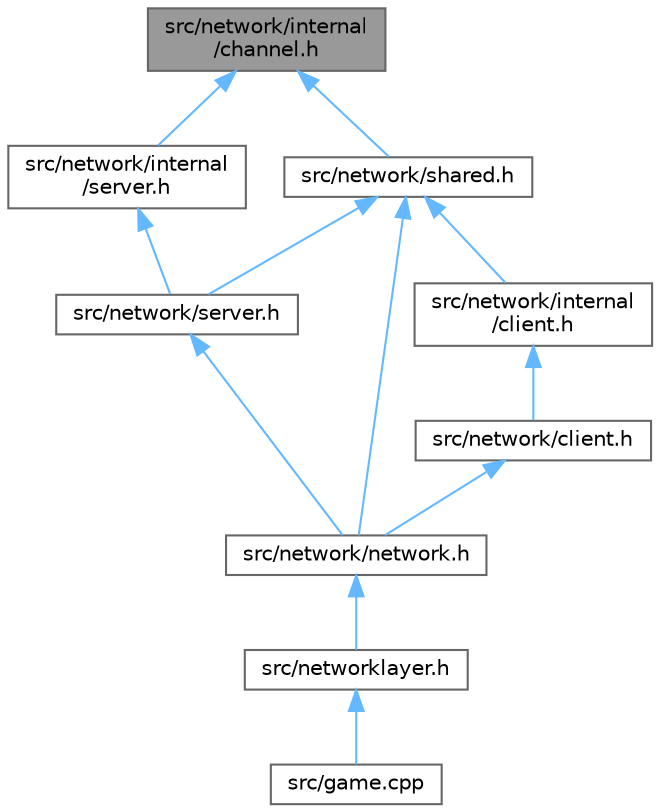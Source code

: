 digraph "src/network/internal/channel.h"
{
 // LATEX_PDF_SIZE
  bgcolor="transparent";
  edge [fontname=Helvetica,fontsize=10,labelfontname=Helvetica,labelfontsize=10];
  node [fontname=Helvetica,fontsize=10,shape=box,height=0.2,width=0.4];
  Node1 [label="src/network/internal\l/channel.h",height=0.2,width=0.4,color="gray40", fillcolor="grey60", style="filled", fontcolor="black",tooltip=" "];
  Node1 -> Node2 [dir="back",color="steelblue1",style="solid"];
  Node2 [label="src/network/internal\l/server.h",height=0.2,width=0.4,color="grey40", fillcolor="white", style="filled",URL="$d8/d52/internal_2server_8h.html",tooltip=" "];
  Node2 -> Node3 [dir="back",color="steelblue1",style="solid"];
  Node3 [label="src/network/server.h",height=0.2,width=0.4,color="grey40", fillcolor="white", style="filled",URL="$d8/dc3/server_8h.html",tooltip=" "];
  Node3 -> Node4 [dir="back",color="steelblue1",style="solid"];
  Node4 [label="src/network/network.h",height=0.2,width=0.4,color="grey40", fillcolor="white", style="filled",URL="$d9/d94/network_8h.html",tooltip=" "];
  Node4 -> Node5 [dir="back",color="steelblue1",style="solid"];
  Node5 [label="src/networklayer.h",height=0.2,width=0.4,color="grey40", fillcolor="white", style="filled",URL="$d3/d80/networklayer_8h.html",tooltip=" "];
  Node5 -> Node6 [dir="back",color="steelblue1",style="solid"];
  Node6 [label="src/game.cpp",height=0.2,width=0.4,color="grey40", fillcolor="white", style="filled",URL="$df/dd9/game_8cpp.html",tooltip=" "];
  Node1 -> Node7 [dir="back",color="steelblue1",style="solid"];
  Node7 [label="src/network/shared.h",height=0.2,width=0.4,color="grey40", fillcolor="white", style="filled",URL="$da/db4/shared_8h.html",tooltip=" "];
  Node7 -> Node8 [dir="back",color="steelblue1",style="solid"];
  Node8 [label="src/network/internal\l/client.h",height=0.2,width=0.4,color="grey40", fillcolor="white", style="filled",URL="$da/dde/internal_2client_8h.html",tooltip=" "];
  Node8 -> Node9 [dir="back",color="steelblue1",style="solid"];
  Node9 [label="src/network/client.h",height=0.2,width=0.4,color="grey40", fillcolor="white", style="filled",URL="$d8/de1/client_8h.html",tooltip=" "];
  Node9 -> Node4 [dir="back",color="steelblue1",style="solid"];
  Node7 -> Node4 [dir="back",color="steelblue1",style="solid"];
  Node7 -> Node3 [dir="back",color="steelblue1",style="solid"];
}
